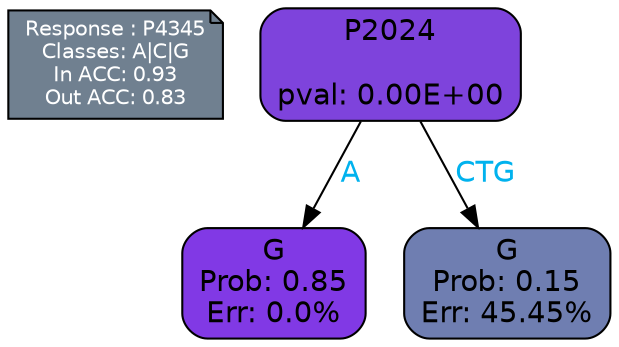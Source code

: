 digraph Tree {
node [shape=box, style="filled, rounded", color="black", fontname=helvetica] ;
graph [ranksep=equally, splines=polylines, bgcolor=transparent, dpi=600] ;
edge [fontname=helvetica] ;
LEGEND [label="Response : P4345
Classes: A|C|G
In ACC: 0.93
Out ACC: 0.83
",shape=note,align=left,style=filled,fillcolor="slategray",fontcolor="white",fontsize=10];1 [label="P2024

pval: 0.00E+00", fillcolor="#7e43dc"] ;
2 [label="G
Prob: 0.85
Err: 0.0%", fillcolor="#8139e5"] ;
3 [label="G
Prob: 0.15
Err: 45.45%", fillcolor="#6f7eb1"] ;
1 -> 2 [label="A",fontcolor=deepskyblue2] ;
1 -> 3 [label="CTG",fontcolor=deepskyblue2] ;
{rank = same; 2;3;}{rank = same; LEGEND;1;}}